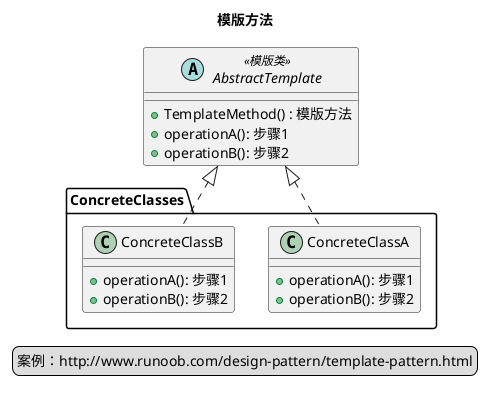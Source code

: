 @startuml

title 模版方法
legend right
案例：http://www.runoob.com/design-pattern/template-pattern.html
end legend
abstract AbstractTemplate<<模版类>>{
    +TemplateMethod() : 模版方法
    +operationA(): 步骤1
    +operationB(): 步骤2

}
package ConcreteClasses{
    class ConcreteClassA{
         +operationA(): 步骤1
         +operationB(): 步骤2
    }
    class ConcreteClassB{
          +operationA(): 步骤1
          +operationB(): 步骤2
    }
    ConcreteClassA .up.|> AbstractTemplate
    ConcreteClassB .up.|> AbstractTemplate


}

@enduml